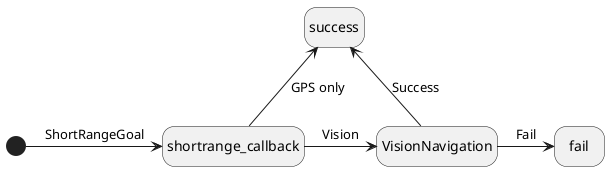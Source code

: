 @startuml ShortrangeStateMachine
hide empty description

[*] -right-> shortrange_callback : ShortRangeGoal
shortrange_callback -right-> VisionNavigation : Vision
shortrange_callback -up-> success : GPS only
VisionNavigation -> success : Success
VisionNavigation -> fail : Fail

@enduml
